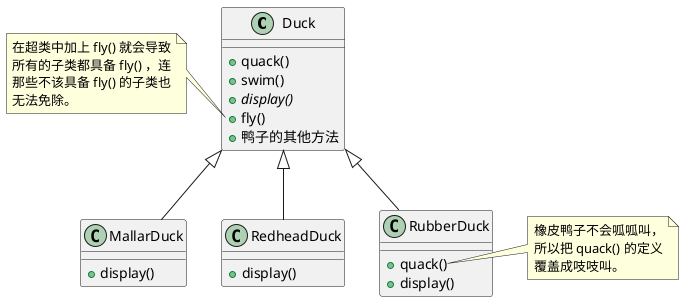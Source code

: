@startuml 

skinparam DefaultFontName PingFangSC-Regular

class Duck {
    + quack()
    + swim()
    {abstract} + display()
    + fly()
{method}+ 鸭子的其他方法
}

note left of Duck::fly
在超类中加上 fly() 就会导致
所有的子类都具备 fly() ，连
那些不该具备 fly() 的子类也
无法免除。
end note

class MallarDuck {
    + display()
}


class RedheadDuck {
    + display()
}

class RubberDuck { 
    + quack()
    + display()
}

note right of RubberDuck::quack
橡皮鸭子不会呱呱叫，
所以把 quack() 的定义
覆盖成吱吱叫。
end note

MallarDuck -up-|> Duck
RedheadDuck -up-|> Duck
RubberDuck -up-|> Duck



MallarDuck -[hidden]right-> RedheadDuck
RedheadDuck -[hidden]right-> RubberDuck

@enduml